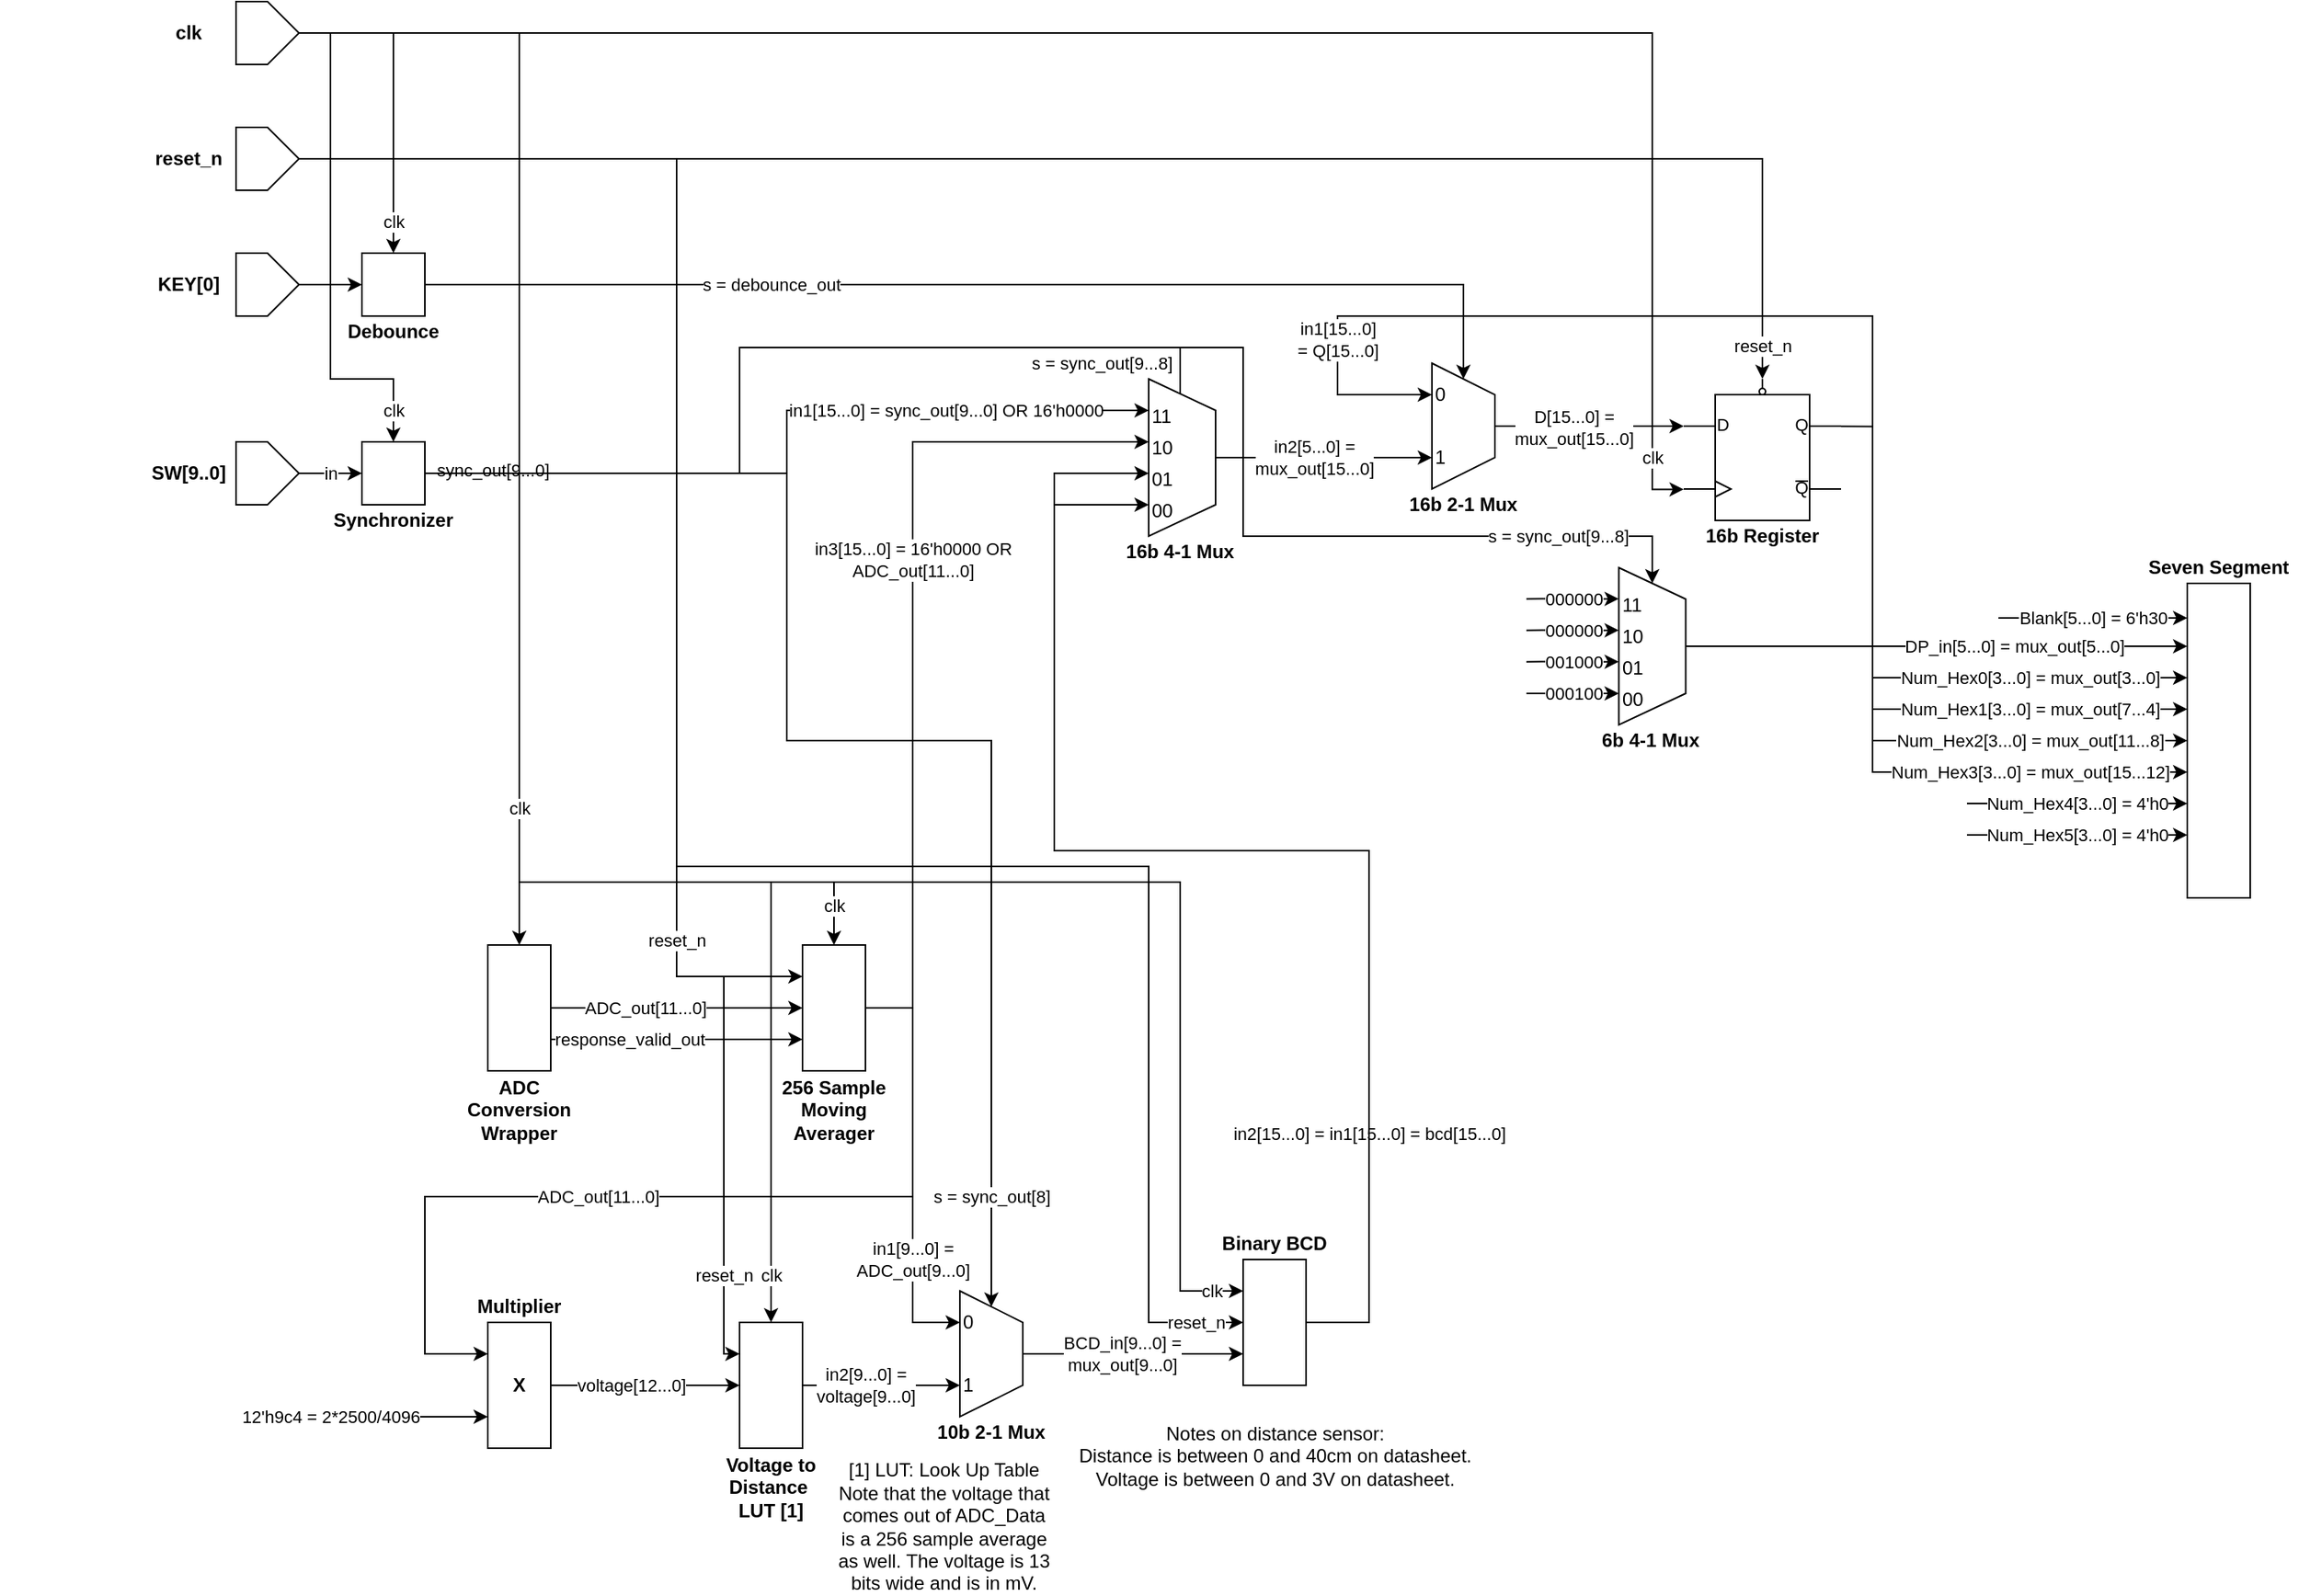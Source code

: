 <mxfile compressed="false" version="13.8.7" type="github">
  <diagram id="uD6p33Z857GaYZzYAN43" name="Page-1">
    <mxGraphModel dx="1753" dy="1915" grid="1" gridSize="10" guides="1" tooltips="1" connect="1" arrows="1" fold="1" page="0" pageScale="1" pageWidth="850" pageHeight="1100" math="0" shadow="0">
      <root>
        <mxCell id="0" />
        <mxCell id="1" parent="0" />
        <mxCell id="gU50jgJ4w8s5qQlBn3Q9-7" value="" style="group" parent="1" vertex="1" connectable="0">
          <mxGeometry x="170" y="320" width="110" height="40" as="geometry" />
        </mxCell>
        <mxCell id="gU50jgJ4w8s5qQlBn3Q9-5" value="" style="shape=offPageConnector;whiteSpace=wrap;html=1;rotation=-90;size=0.5;" parent="gU50jgJ4w8s5qQlBn3Q9-7" vertex="1">
          <mxGeometry x="150" width="40" height="40" as="geometry" />
        </mxCell>
        <mxCell id="gU50jgJ4w8s5qQlBn3Q9-10" value="" style="group" parent="1" vertex="1" connectable="0">
          <mxGeometry x="400" y="180" width="40" height="60" as="geometry" />
        </mxCell>
        <mxCell id="gU50jgJ4w8s5qQlBn3Q9-8" value="" style="rounded=0;whiteSpace=wrap;html=1;" parent="gU50jgJ4w8s5qQlBn3Q9-10" vertex="1">
          <mxGeometry y="20" width="40" height="40" as="geometry" />
        </mxCell>
        <mxCell id="gU50jgJ4w8s5qQlBn3Q9-11" value="" style="group" parent="1" vertex="1" connectable="0">
          <mxGeometry x="400" y="300" width="40" height="60" as="geometry" />
        </mxCell>
        <mxCell id="gU50jgJ4w8s5qQlBn3Q9-12" value="" style="rounded=0;whiteSpace=wrap;html=1;" parent="gU50jgJ4w8s5qQlBn3Q9-11" vertex="1">
          <mxGeometry y="20" width="40" height="40" as="geometry" />
        </mxCell>
        <mxCell id="gU50jgJ4w8s5qQlBn3Q9-17" value="" style="group" parent="1" vertex="1" connectable="0">
          <mxGeometry x="170" y="200" width="110" height="40" as="geometry" />
        </mxCell>
        <mxCell id="gU50jgJ4w8s5qQlBn3Q9-18" value="" style="shape=offPageConnector;whiteSpace=wrap;html=1;rotation=-90;size=0.5;" parent="gU50jgJ4w8s5qQlBn3Q9-17" vertex="1">
          <mxGeometry x="150" width="40" height="40" as="geometry" />
        </mxCell>
        <mxCell id="gU50jgJ4w8s5qQlBn3Q9-26" value="" style="group" parent="gU50jgJ4w8s5qQlBn3Q9-17" vertex="1" connectable="0">
          <mxGeometry y="-80" width="110" height="40" as="geometry" />
        </mxCell>
        <mxCell id="gU50jgJ4w8s5qQlBn3Q9-27" value="" style="shape=offPageConnector;whiteSpace=wrap;html=1;rotation=-90;size=0.5;" parent="gU50jgJ4w8s5qQlBn3Q9-26" vertex="1">
          <mxGeometry x="150" width="40" height="40" as="geometry" />
        </mxCell>
        <mxCell id="gU50jgJ4w8s5qQlBn3Q9-35" value="" style="group" parent="1" vertex="1" connectable="0">
          <mxGeometry x="170" y="40" width="110" height="40" as="geometry" />
        </mxCell>
        <mxCell id="gU50jgJ4w8s5qQlBn3Q9-36" value="" style="shape=offPageConnector;whiteSpace=wrap;html=1;rotation=-90;size=0.5;" parent="gU50jgJ4w8s5qQlBn3Q9-35" vertex="1">
          <mxGeometry x="150" width="40" height="40" as="geometry" />
        </mxCell>
        <mxCell id="gU50jgJ4w8s5qQlBn3Q9-44" style="edgeStyle=orthogonalEdgeStyle;rounded=0;orthogonalLoop=1;jettySize=auto;html=1;exitX=1;exitY=0.5;exitDx=0;exitDy=0;entryX=0;entryY=0.5;entryDx=0;entryDy=0;" parent="1" source="gU50jgJ4w8s5qQlBn3Q9-24" target="gU50jgJ4w8s5qQlBn3Q9-85" edge="1">
          <mxGeometry relative="1" as="geometry">
            <mxPoint x="740" y="360" as="targetPoint" />
            <Array as="points">
              <mxPoint x="1040" y="880" />
              <mxPoint x="1040" y="580" />
              <mxPoint x="840" y="580" />
              <mxPoint x="840" y="360" />
            </Array>
          </mxGeometry>
        </mxCell>
        <mxCell id="gU50jgJ4w8s5qQlBn3Q9-60" value="in2[15...0] = in1[15...0] = bcd[15...0]" style="edgeLabel;html=1;align=center;verticalAlign=middle;resizable=0;points=[];" parent="gU50jgJ4w8s5qQlBn3Q9-44" vertex="1" connectable="0">
          <mxGeometry x="-0.633" y="1" relative="1" as="geometry">
            <mxPoint x="0.94" y="-9.53" as="offset" />
          </mxGeometry>
        </mxCell>
        <mxCell id="gU50jgJ4w8s5qQlBn3Q9-38" value="in" style="edgeStyle=orthogonalEdgeStyle;rounded=0;orthogonalLoop=1;jettySize=auto;html=1;exitX=0.5;exitY=1;exitDx=0;exitDy=0;entryX=0;entryY=0.5;entryDx=0;entryDy=0;" parent="1" source="gU50jgJ4w8s5qQlBn3Q9-5" target="gU50jgJ4w8s5qQlBn3Q9-12" edge="1">
          <mxGeometry relative="1" as="geometry" />
        </mxCell>
        <mxCell id="gU50jgJ4w8s5qQlBn3Q9-39" style="edgeStyle=orthogonalEdgeStyle;rounded=0;orthogonalLoop=1;jettySize=auto;html=1;exitX=0.5;exitY=1;exitDx=0;exitDy=0;entryX=0;entryY=0.5;entryDx=0;entryDy=0;" parent="1" source="gU50jgJ4w8s5qQlBn3Q9-18" target="gU50jgJ4w8s5qQlBn3Q9-8" edge="1">
          <mxGeometry relative="1" as="geometry" />
        </mxCell>
        <mxCell id="gU50jgJ4w8s5qQlBn3Q9-41" style="edgeStyle=orthogonalEdgeStyle;rounded=0;orthogonalLoop=1;jettySize=auto;html=1;exitX=0.5;exitY=1;exitDx=0;exitDy=0;entryX=0;entryY=0.5;entryDx=0;entryDy=0;" parent="1" source="gU50jgJ4w8s5qQlBn3Q9-27" target="gU50jgJ4w8s5qQlBn3Q9-24" edge="1">
          <mxGeometry relative="1" as="geometry">
            <mxPoint x="430" y="460" as="targetPoint" />
            <Array as="points">
              <mxPoint x="600" y="140" />
              <mxPoint x="600" y="590" />
              <mxPoint x="900" y="590" />
              <mxPoint x="900" y="880" />
            </Array>
          </mxGeometry>
        </mxCell>
        <mxCell id="gU50jgJ4w8s5qQlBn3Q9-73" value="reset_n" style="edgeLabel;html=1;align=center;verticalAlign=middle;resizable=0;points=[];" parent="gU50jgJ4w8s5qQlBn3Q9-41" vertex="1" connectable="0">
          <mxGeometry x="0.85" y="2" relative="1" as="geometry">
            <mxPoint x="28" y="40" as="offset" />
          </mxGeometry>
        </mxCell>
        <mxCell id="gU50jgJ4w8s5qQlBn3Q9-42" style="edgeStyle=orthogonalEdgeStyle;rounded=0;orthogonalLoop=1;jettySize=auto;html=1;exitX=0.5;exitY=1;exitDx=0;exitDy=0;entryX=0;entryY=0.25;entryDx=0;entryDy=0;" parent="1" source="gU50jgJ4w8s5qQlBn3Q9-36" target="gU50jgJ4w8s5qQlBn3Q9-24" edge="1">
          <mxGeometry relative="1" as="geometry">
            <Array as="points">
              <mxPoint x="500" y="60" />
              <mxPoint x="500" y="600" />
              <mxPoint x="920" y="600" />
              <mxPoint x="920" y="860" />
            </Array>
          </mxGeometry>
        </mxCell>
        <mxCell id="gU50jgJ4w8s5qQlBn3Q9-74" value="clk" style="edgeLabel;html=1;align=center;verticalAlign=middle;resizable=0;points=[];" parent="gU50jgJ4w8s5qQlBn3Q9-42" vertex="1" connectable="0">
          <mxGeometry x="0.87" y="1" relative="1" as="geometry">
            <mxPoint x="19" y="51" as="offset" />
          </mxGeometry>
        </mxCell>
        <mxCell id="gU50jgJ4w8s5qQlBn3Q9-46" style="edgeStyle=orthogonalEdgeStyle;rounded=0;orthogonalLoop=1;jettySize=auto;html=1;exitX=1;exitY=0.5;exitDx=0;exitDy=0;entryX=0;entryY=0.5;entryDx=0;entryDy=0;" parent="1" source="gU50jgJ4w8s5qQlBn3Q9-12" target="gU50jgJ4w8s5qQlBn3Q9-87" edge="1">
          <mxGeometry relative="1" as="geometry">
            <mxPoint x="740" y="340" as="targetPoint" />
          </mxGeometry>
        </mxCell>
        <mxCell id="gU50jgJ4w8s5qQlBn3Q9-51" value="&lt;div&gt;in1[15...0] = sync_out[9...0] OR 16&#39;h0000&lt;br&gt;&lt;/div&gt;" style="edgeLabel;html=1;align=center;verticalAlign=middle;resizable=0;points=[];" parent="gU50jgJ4w8s5qQlBn3Q9-46" vertex="1" connectable="0">
          <mxGeometry x="0.408" relative="1" as="geometry">
            <mxPoint x="19.05" as="offset" />
          </mxGeometry>
        </mxCell>
        <mxCell id="gU50jgJ4w8s5qQlBn3Q9-48" style="edgeStyle=orthogonalEdgeStyle;rounded=0;orthogonalLoop=1;jettySize=auto;html=1;exitX=1;exitY=0.5;exitDx=0;exitDy=0;entryX=0;entryY=0.5;entryDx=0;entryDy=0;" parent="1" source="gU50jgJ4w8s5qQlBn3Q9-12" target="gU50jgJ4w8s5qQlBn3Q9-43" edge="1">
          <mxGeometry relative="1" as="geometry">
            <Array as="points">
              <mxPoint x="640" y="340" />
              <mxPoint x="640" y="260" />
              <mxPoint x="920" y="260" />
              <mxPoint x="920" y="290" />
            </Array>
          </mxGeometry>
        </mxCell>
        <mxCell id="gU50jgJ4w8s5qQlBn3Q9-50" value="s = sync_out[9...8]" style="edgeLabel;html=1;align=center;verticalAlign=middle;resizable=0;points=[];" parent="gU50jgJ4w8s5qQlBn3Q9-48" vertex="1" connectable="0">
          <mxGeometry x="0.193" relative="1" as="geometry">
            <mxPoint x="157.5" y="10" as="offset" />
          </mxGeometry>
        </mxCell>
        <mxCell id="gU50jgJ4w8s5qQlBn3Q9-54" value="sync_out[9...0]" style="edgeLabel;html=1;align=center;verticalAlign=middle;resizable=0;points=[];" parent="gU50jgJ4w8s5qQlBn3Q9-48" vertex="1" connectable="0">
          <mxGeometry x="-0.959" y="2" relative="1" as="geometry">
            <mxPoint x="31" as="offset" />
          </mxGeometry>
        </mxCell>
        <mxCell id="gU50jgJ4w8s5qQlBn3Q9-53" value="" style="group" parent="1" vertex="1" connectable="0">
          <mxGeometry x="880" y="300" width="120" height="100" as="geometry" />
        </mxCell>
        <mxCell id="gU50jgJ4w8s5qQlBn3Q9-43" value="" style="shape=trapezoid;perimeter=trapezoidPerimeter;whiteSpace=wrap;html=1;fixedSize=1;rotation=90;" parent="gU50jgJ4w8s5qQlBn3Q9-53" vertex="1">
          <mxGeometry x="-8.75" y="8.75" width="100" height="42.5" as="geometry" />
        </mxCell>
        <mxCell id="gU50jgJ4w8s5qQlBn3Q9-49" value="&lt;b&gt;16b 4-1 Mux&lt;/b&gt;" style="text;html=1;strokeColor=none;fillColor=none;align=center;verticalAlign=middle;whiteSpace=wrap;rounded=0;" parent="gU50jgJ4w8s5qQlBn3Q9-53" vertex="1">
          <mxGeometry y="80" width="80" height="20" as="geometry" />
        </mxCell>
        <mxCell id="gU50jgJ4w8s5qQlBn3Q9-84" value="01" style="text;whiteSpace=wrap;html=1;align=left;" parent="gU50jgJ4w8s5qQlBn3Q9-53" vertex="1">
          <mxGeometry x="20" y="30" width="40" height="20" as="geometry" />
        </mxCell>
        <mxCell id="gU50jgJ4w8s5qQlBn3Q9-85" value="00" style="text;whiteSpace=wrap;html=1;align=left;" parent="gU50jgJ4w8s5qQlBn3Q9-53" vertex="1">
          <mxGeometry x="20" y="50" width="40" height="20" as="geometry" />
        </mxCell>
        <mxCell id="gU50jgJ4w8s5qQlBn3Q9-86" value="10" style="text;whiteSpace=wrap;html=1;align=left;" parent="gU50jgJ4w8s5qQlBn3Q9-53" vertex="1">
          <mxGeometry x="20" y="10" width="40" height="20" as="geometry" />
        </mxCell>
        <mxCell id="gU50jgJ4w8s5qQlBn3Q9-87" value="11" style="text;whiteSpace=wrap;html=1;align=left;" parent="gU50jgJ4w8s5qQlBn3Q9-53" vertex="1">
          <mxGeometry x="20" y="-10" width="40" height="20" as="geometry" />
        </mxCell>
        <mxCell id="gU50jgJ4w8s5qQlBn3Q9-71" value="" style="group" parent="1" vertex="1" connectable="0">
          <mxGeometry x="1360" y="330" width="270" height="280" as="geometry" />
        </mxCell>
        <mxCell id="gU50jgJ4w8s5qQlBn3Q9-58" value="" style="group" parent="gU50jgJ4w8s5qQlBn3Q9-71" vertex="1" connectable="0">
          <mxGeometry x="170" y="60" width="100" height="220" as="geometry" />
        </mxCell>
        <mxCell id="gU50jgJ4w8s5qQlBn3Q9-55" value="" style="rounded=0;whiteSpace=wrap;html=1;" parent="gU50jgJ4w8s5qQlBn3Q9-58" vertex="1">
          <mxGeometry x="30" y="20" width="40" height="200" as="geometry" />
        </mxCell>
        <mxCell id="gU50jgJ4w8s5qQlBn3Q9-57" value="&lt;b&gt;Seven Segment&lt;/b&gt;" style="text;html=1;strokeColor=none;fillColor=none;align=center;verticalAlign=middle;whiteSpace=wrap;rounded=0;" parent="gU50jgJ4w8s5qQlBn3Q9-58" vertex="1">
          <mxGeometry width="100" height="20" as="geometry" />
        </mxCell>
        <mxCell id="gU50jgJ4w8s5qQlBn3Q9-69" value="&lt;div&gt;Num_Hex4[3...0] = 4&#39;h0&lt;br&gt;&lt;/div&gt;" style="endArrow=classic;html=1;" parent="gU50jgJ4w8s5qQlBn3Q9-58" edge="1">
          <mxGeometry width="50" height="50" relative="1" as="geometry">
            <mxPoint x="-110" y="160" as="sourcePoint" />
            <mxPoint x="30" y="160" as="targetPoint" />
            <mxPoint as="offset" />
          </mxGeometry>
        </mxCell>
        <mxCell id="gU50jgJ4w8s5qQlBn3Q9-59" value="Blank[5...0] = 6&#39;h30" style="endArrow=classic;html=1;" parent="gU50jgJ4w8s5qQlBn3Q9-71" edge="1">
          <mxGeometry width="50" height="50" relative="1" as="geometry">
            <mxPoint x="80" y="102" as="sourcePoint" />
            <mxPoint x="200" y="102" as="targetPoint" />
          </mxGeometry>
        </mxCell>
        <mxCell id="gU50jgJ4w8s5qQlBn3Q9-61" value="DP_in[5...0] = mux_out[5...0]" style="endArrow=classic;html=1;exitX=0.5;exitY=0;exitDx=0;exitDy=0;" parent="gU50jgJ4w8s5qQlBn3Q9-71" edge="1" source="n296q5T5DC8cIZGj2IhT-109">
          <mxGeometry x="0.31" width="50" height="50" relative="1" as="geometry">
            <mxPoint x="-110" y="120" as="sourcePoint" />
            <mxPoint x="200" y="120" as="targetPoint" />
            <mxPoint as="offset" />
          </mxGeometry>
        </mxCell>
        <mxCell id="gU50jgJ4w8s5qQlBn3Q9-63" style="edgeStyle=orthogonalEdgeStyle;rounded=0;orthogonalLoop=1;jettySize=auto;html=1;entryX=0;entryY=0.3;entryDx=0;entryDy=0;entryPerimeter=0;" parent="gU50jgJ4w8s5qQlBn3Q9-71" target="gU50jgJ4w8s5qQlBn3Q9-55" edge="1">
          <mxGeometry relative="1" as="geometry">
            <mxPoint x="140" y="140" as="targetPoint" />
            <mxPoint y="-20" as="sourcePoint" />
            <Array as="points">
              <mxPoint />
              <mxPoint y="140" />
            </Array>
          </mxGeometry>
        </mxCell>
        <mxCell id="gU50jgJ4w8s5qQlBn3Q9-64" value="&lt;div&gt;Num_Hex0[3...0] = mux_out[3...0]&lt;/div&gt;" style="edgeLabel;html=1;align=center;verticalAlign=middle;resizable=0;points=[];" parent="gU50jgJ4w8s5qQlBn3Q9-63" vertex="1" connectable="0">
          <mxGeometry x="0.287" y="4" relative="1" as="geometry">
            <mxPoint x="28" y="4" as="offset" />
          </mxGeometry>
        </mxCell>
        <mxCell id="gU50jgJ4w8s5qQlBn3Q9-65" value="&lt;div&gt;Num_Hex1[3...0] = mux_out[7...4]&lt;/div&gt;" style="edgeStyle=orthogonalEdgeStyle;rounded=0;orthogonalLoop=1;jettySize=auto;html=1;entryX=0;entryY=0.4;entryDx=0;entryDy=0;entryPerimeter=0;" parent="gU50jgJ4w8s5qQlBn3Q9-71" target="gU50jgJ4w8s5qQlBn3Q9-55" edge="1">
          <mxGeometry x="0.474" relative="1" as="geometry">
            <mxPoint y="-20" as="sourcePoint" />
            <Array as="points">
              <mxPoint />
              <mxPoint y="160" />
            </Array>
            <mxPoint as="offset" />
          </mxGeometry>
        </mxCell>
        <mxCell id="gU50jgJ4w8s5qQlBn3Q9-66" value="&lt;div&gt;Num_Hex2[3...0] = mux_out[11...8]&lt;/div&gt;" style="edgeStyle=orthogonalEdgeStyle;rounded=0;orthogonalLoop=1;jettySize=auto;html=1;entryX=0;entryY=0.5;entryDx=0;entryDy=0;" parent="gU50jgJ4w8s5qQlBn3Q9-71" target="gU50jgJ4w8s5qQlBn3Q9-55" edge="1">
          <mxGeometry x="0.5" relative="1" as="geometry">
            <mxPoint y="-20" as="sourcePoint" />
            <Array as="points">
              <mxPoint />
              <mxPoint y="180" />
            </Array>
            <mxPoint as="offset" />
          </mxGeometry>
        </mxCell>
        <mxCell id="gU50jgJ4w8s5qQlBn3Q9-67" value="&lt;div&gt;Num_Hex3[3...0] = mux_out[15...12]&lt;/div&gt;" style="edgeStyle=orthogonalEdgeStyle;rounded=0;orthogonalLoop=1;jettySize=auto;html=1;entryX=0;entryY=0.6;entryDx=0;entryDy=0;entryPerimeter=0;" parent="gU50jgJ4w8s5qQlBn3Q9-71" target="gU50jgJ4w8s5qQlBn3Q9-55" edge="1">
          <mxGeometry x="0.524" relative="1" as="geometry">
            <mxPoint y="-20" as="sourcePoint" />
            <mxPoint x="160" y="200" as="targetPoint" />
            <Array as="points">
              <mxPoint />
              <mxPoint y="200" />
            </Array>
            <mxPoint as="offset" />
          </mxGeometry>
        </mxCell>
        <mxCell id="gU50jgJ4w8s5qQlBn3Q9-70" value="&lt;div&gt;Num_Hex5[3...0] = 4&#39;h0&lt;br&gt;&lt;/div&gt;" style="endArrow=classic;html=1;" parent="gU50jgJ4w8s5qQlBn3Q9-71" edge="1">
          <mxGeometry width="50" height="50" relative="1" as="geometry">
            <mxPoint x="60" y="240" as="sourcePoint" />
            <mxPoint x="200" y="240" as="targetPoint" />
            <mxPoint as="offset" />
          </mxGeometry>
        </mxCell>
        <mxCell id="gU50jgJ4w8s5qQlBn3Q9-6" value="&lt;b&gt;SW[9..0]&lt;/b&gt;" style="text;html=1;strokeColor=none;fillColor=none;align=center;verticalAlign=middle;whiteSpace=wrap;rounded=0;" parent="1" vertex="1">
          <mxGeometry x="260" y="330" width="60" height="20" as="geometry" />
        </mxCell>
        <mxCell id="gU50jgJ4w8s5qQlBn3Q9-19" value="&lt;b&gt;KEY[0]&lt;/b&gt;" style="text;html=1;strokeColor=none;fillColor=none;align=center;verticalAlign=middle;whiteSpace=wrap;rounded=0;" parent="1" vertex="1">
          <mxGeometry x="260" y="210" width="60" height="20" as="geometry" />
        </mxCell>
        <mxCell id="gU50jgJ4w8s5qQlBn3Q9-28" value="&lt;b&gt;reset_n&lt;/b&gt;" style="text;html=1;strokeColor=none;fillColor=none;align=center;verticalAlign=middle;whiteSpace=wrap;rounded=0;" parent="1" vertex="1">
          <mxGeometry x="260" y="130" width="60" height="20" as="geometry" />
        </mxCell>
        <mxCell id="gU50jgJ4w8s5qQlBn3Q9-37" value="&lt;b&gt;clk&lt;/b&gt;" style="text;html=1;strokeColor=none;fillColor=none;align=center;verticalAlign=middle;whiteSpace=wrap;rounded=0;" parent="1" vertex="1">
          <mxGeometry x="260" y="50" width="60" height="20" as="geometry" />
        </mxCell>
        <mxCell id="gU50jgJ4w8s5qQlBn3Q9-94" style="edgeStyle=orthogonalEdgeStyle;rounded=0;orthogonalLoop=1;jettySize=auto;html=1;exitX=1;exitY=0.335;exitDx=0;exitDy=0;exitPerimeter=0;entryX=0.25;entryY=1;entryDx=0;entryDy=0;" parent="1" source="gU50jgJ4w8s5qQlBn3Q9-78" target="gU50jgJ4w8s5qQlBn3Q9-80" edge="1">
          <mxGeometry relative="1" as="geometry">
            <Array as="points">
              <mxPoint x="1360" y="310" />
              <mxPoint x="1360" y="240" />
              <mxPoint x="1020" y="240" />
              <mxPoint x="1020" y="290" />
            </Array>
          </mxGeometry>
        </mxCell>
        <mxCell id="gU50jgJ4w8s5qQlBn3Q9-97" value="&lt;div&gt;in1[15...0] &lt;br&gt;&lt;/div&gt;&lt;div&gt;= Q[15...0]&lt;/div&gt;" style="edgeLabel;html=1;align=center;verticalAlign=middle;resizable=0;points=[];" parent="gU50jgJ4w8s5qQlBn3Q9-94" vertex="1" connectable="0">
          <mxGeometry x="0.712" y="-1" relative="1" as="geometry">
            <mxPoint x="1" y="-17.85" as="offset" />
          </mxGeometry>
        </mxCell>
        <mxCell id="gU50jgJ4w8s5qQlBn3Q9-78" value="" style="verticalLabelPosition=bottom;shadow=0;dashed=0;align=center;html=1;verticalAlign=top;shape=mxgraph.electrical.logic_gates.d_type_flip-flop_with_clear;" parent="1" vertex="1">
          <mxGeometry x="1240" y="280" width="100" height="90" as="geometry" />
        </mxCell>
        <mxCell id="gU50jgJ4w8s5qQlBn3Q9-79" value="" style="group" parent="1" vertex="1" connectable="0">
          <mxGeometry x="1060" y="270" width="80" height="100" as="geometry" />
        </mxCell>
        <mxCell id="gU50jgJ4w8s5qQlBn3Q9-80" value="" style="shape=trapezoid;perimeter=trapezoidPerimeter;whiteSpace=wrap;html=1;fixedSize=1;rotation=90;" parent="gU50jgJ4w8s5qQlBn3Q9-79" vertex="1">
          <mxGeometry y="20" width="80" height="40" as="geometry" />
        </mxCell>
        <mxCell id="gU50jgJ4w8s5qQlBn3Q9-81" value="&lt;b&gt;16b 2-1 Mux&lt;/b&gt;" style="text;html=1;strokeColor=none;fillColor=none;align=center;verticalAlign=middle;whiteSpace=wrap;rounded=0;" parent="gU50jgJ4w8s5qQlBn3Q9-79" vertex="1">
          <mxGeometry y="80" width="80" height="20" as="geometry" />
        </mxCell>
        <mxCell id="gU50jgJ4w8s5qQlBn3Q9-105" value="0" style="text;html=1;strokeColor=none;fillColor=none;align=left;verticalAlign=middle;whiteSpace=wrap;rounded=0;" parent="gU50jgJ4w8s5qQlBn3Q9-79" vertex="1">
          <mxGeometry x="20" y="10" width="40" height="20" as="geometry" />
        </mxCell>
        <mxCell id="gU50jgJ4w8s5qQlBn3Q9-106" value="1" style="text;html=1;strokeColor=none;fillColor=none;align=left;verticalAlign=middle;whiteSpace=wrap;rounded=0;" parent="gU50jgJ4w8s5qQlBn3Q9-79" vertex="1">
          <mxGeometry x="20" y="50" width="40" height="20" as="geometry" />
        </mxCell>
        <mxCell id="gU50jgJ4w8s5qQlBn3Q9-91" style="edgeStyle=orthogonalEdgeStyle;rounded=0;orthogonalLoop=1;jettySize=auto;html=1;exitX=0.5;exitY=0;exitDx=0;exitDy=0;entryX=0.75;entryY=1;entryDx=0;entryDy=0;" parent="1" source="gU50jgJ4w8s5qQlBn3Q9-43" target="gU50jgJ4w8s5qQlBn3Q9-80" edge="1">
          <mxGeometry relative="1" as="geometry" />
        </mxCell>
        <mxCell id="gU50jgJ4w8s5qQlBn3Q9-96" value="&lt;div&gt;in2[5...0] =&lt;/div&gt;&lt;div&gt;mux_out[15...0]&lt;/div&gt;" style="edgeLabel;html=1;align=center;verticalAlign=middle;resizable=0;points=[];" parent="gU50jgJ4w8s5qQlBn3Q9-91" vertex="1" connectable="0">
          <mxGeometry x="-0.279" y="-2" relative="1" as="geometry">
            <mxPoint x="12.5" y="-2" as="offset" />
          </mxGeometry>
        </mxCell>
        <mxCell id="gU50jgJ4w8s5qQlBn3Q9-92" style="edgeStyle=orthogonalEdgeStyle;rounded=0;orthogonalLoop=1;jettySize=auto;html=1;exitX=0.5;exitY=0;exitDx=0;exitDy=0;" parent="1" source="gU50jgJ4w8s5qQlBn3Q9-80" edge="1">
          <mxGeometry relative="1" as="geometry">
            <mxPoint x="1240" y="310" as="targetPoint" />
          </mxGeometry>
        </mxCell>
        <mxCell id="gU50jgJ4w8s5qQlBn3Q9-99" value="&lt;div&gt;D[15...0] = &lt;br&gt;&lt;/div&gt;&lt;div&gt;mux_out[15...0]&lt;/div&gt;" style="edgeLabel;html=1;align=center;verticalAlign=middle;resizable=0;points=[];" parent="gU50jgJ4w8s5qQlBn3Q9-92" vertex="1" connectable="0">
          <mxGeometry x="0.256" relative="1" as="geometry">
            <mxPoint x="-25.0" as="offset" />
          </mxGeometry>
        </mxCell>
        <mxCell id="gU50jgJ4w8s5qQlBn3Q9-100" style="edgeStyle=orthogonalEdgeStyle;rounded=0;orthogonalLoop=1;jettySize=auto;html=1;exitX=1;exitY=0.5;exitDx=0;exitDy=0;entryX=0;entryY=0.5;entryDx=0;entryDy=0;" parent="1" source="gU50jgJ4w8s5qQlBn3Q9-8" target="gU50jgJ4w8s5qQlBn3Q9-80" edge="1">
          <mxGeometry relative="1" as="geometry">
            <mxPoint x="1150" y="340" as="targetPoint" />
            <Array as="points">
              <mxPoint x="1100" y="220" />
            </Array>
          </mxGeometry>
        </mxCell>
        <mxCell id="gU50jgJ4w8s5qQlBn3Q9-113" value="s = debounce_out" style="edgeLabel;html=1;align=center;verticalAlign=middle;resizable=0;points=[];" parent="gU50jgJ4w8s5qQlBn3Q9-100" vertex="1" connectable="0">
          <mxGeometry x="-0.863" relative="1" as="geometry">
            <mxPoint x="170.59" as="offset" />
          </mxGeometry>
        </mxCell>
        <mxCell id="gU50jgJ4w8s5qQlBn3Q9-101" style="edgeStyle=orthogonalEdgeStyle;rounded=0;orthogonalLoop=1;jettySize=auto;html=1;exitX=0.5;exitY=1;exitDx=0;exitDy=0;entryX=0;entryY=0.78;entryDx=0;entryDy=0;entryPerimeter=0;" parent="1" source="gU50jgJ4w8s5qQlBn3Q9-36" target="gU50jgJ4w8s5qQlBn3Q9-78" edge="1">
          <mxGeometry relative="1" as="geometry">
            <Array as="points">
              <mxPoint x="1220" y="60" />
              <mxPoint x="1220" y="350" />
            </Array>
          </mxGeometry>
        </mxCell>
        <mxCell id="gU50jgJ4w8s5qQlBn3Q9-104" value="clk" style="edgeLabel;html=1;align=center;verticalAlign=middle;resizable=0;points=[];" parent="gU50jgJ4w8s5qQlBn3Q9-101" vertex="1" connectable="0">
          <mxGeometry x="0.854" y="3" relative="1" as="geometry">
            <mxPoint x="-3" y="45" as="offset" />
          </mxGeometry>
        </mxCell>
        <mxCell id="gU50jgJ4w8s5qQlBn3Q9-102" style="edgeStyle=orthogonalEdgeStyle;rounded=0;orthogonalLoop=1;jettySize=auto;html=1;exitX=0.5;exitY=1;exitDx=0;exitDy=0;entryX=0.5;entryY=0;entryDx=0;entryDy=0;entryPerimeter=0;" parent="1" source="gU50jgJ4w8s5qQlBn3Q9-27" target="gU50jgJ4w8s5qQlBn3Q9-78" edge="1">
          <mxGeometry relative="1" as="geometry" />
        </mxCell>
        <mxCell id="gU50jgJ4w8s5qQlBn3Q9-103" value="reset_n" style="edgeLabel;html=1;align=center;verticalAlign=middle;resizable=0;points=[];" parent="gU50jgJ4w8s5qQlBn3Q9-102" vertex="1" connectable="0">
          <mxGeometry x="0.961" y="5" relative="1" as="geometry">
            <mxPoint x="-5" as="offset" />
          </mxGeometry>
        </mxCell>
        <mxCell id="gU50jgJ4w8s5qQlBn3Q9-107" value="&lt;b&gt;16b Register&lt;br&gt;&lt;/b&gt;" style="text;html=1;strokeColor=none;fillColor=none;align=center;verticalAlign=middle;whiteSpace=wrap;rounded=0;" parent="1" vertex="1">
          <mxGeometry x="1250" y="370" width="80" height="20" as="geometry" />
        </mxCell>
        <mxCell id="gU50jgJ4w8s5qQlBn3Q9-13" value="&lt;b&gt;Synchronizer&lt;/b&gt;" style="text;html=1;strokeColor=none;fillColor=none;align=center;verticalAlign=middle;whiteSpace=wrap;rounded=0;" parent="1" vertex="1">
          <mxGeometry x="400" y="360" width="40" height="20" as="geometry" />
        </mxCell>
        <mxCell id="gU50jgJ4w8s5qQlBn3Q9-9" value="&lt;b&gt;Debounce&lt;/b&gt;" style="text;html=1;strokeColor=none;fillColor=none;align=center;verticalAlign=middle;whiteSpace=wrap;rounded=0;" parent="1" vertex="1">
          <mxGeometry x="400" y="240" width="40" height="20" as="geometry" />
        </mxCell>
        <mxCell id="gU50jgJ4w8s5qQlBn3Q9-109" style="edgeStyle=orthogonalEdgeStyle;rounded=0;orthogonalLoop=1;jettySize=auto;html=1;exitX=0.5;exitY=1;exitDx=0;exitDy=0;entryX=0.5;entryY=0;entryDx=0;entryDy=0;" parent="1" source="gU50jgJ4w8s5qQlBn3Q9-36" target="gU50jgJ4w8s5qQlBn3Q9-8" edge="1">
          <mxGeometry relative="1" as="geometry" />
        </mxCell>
        <mxCell id="gU50jgJ4w8s5qQlBn3Q9-112" value="clk" style="edgeLabel;html=1;align=center;verticalAlign=middle;resizable=0;points=[];" parent="gU50jgJ4w8s5qQlBn3Q9-109" vertex="1" connectable="0">
          <mxGeometry x="0.741" relative="1" as="geometry">
            <mxPoint x="-0.01" y="6.24" as="offset" />
          </mxGeometry>
        </mxCell>
        <mxCell id="gU50jgJ4w8s5qQlBn3Q9-110" style="edgeStyle=orthogonalEdgeStyle;rounded=0;orthogonalLoop=1;jettySize=auto;html=1;exitX=0.5;exitY=1;exitDx=0;exitDy=0;entryX=0.5;entryY=0;entryDx=0;entryDy=0;" parent="1" source="gU50jgJ4w8s5qQlBn3Q9-36" target="gU50jgJ4w8s5qQlBn3Q9-12" edge="1">
          <mxGeometry relative="1" as="geometry">
            <Array as="points">
              <mxPoint x="380" y="60" />
              <mxPoint x="380" y="280" />
              <mxPoint x="420" y="280" />
            </Array>
          </mxGeometry>
        </mxCell>
        <mxCell id="gU50jgJ4w8s5qQlBn3Q9-111" value="clk" style="edgeLabel;html=1;align=center;verticalAlign=middle;resizable=0;points=[];" parent="gU50jgJ4w8s5qQlBn3Q9-110" vertex="1" connectable="0">
          <mxGeometry x="0.816" y="-1" relative="1" as="geometry">
            <mxPoint x="0.97" y="9.69" as="offset" />
          </mxGeometry>
        </mxCell>
        <mxCell id="n296q5T5DC8cIZGj2IhT-1" value="Notes on distance sensor:&lt;br&gt;Distance is between 0 and 40cm on datasheet.&lt;br&gt;&lt;div&gt;Voltage is between 0 and 3V on datasheet.&lt;/div&gt;" style="text;html=1;align=center;verticalAlign=middle;resizable=0;points=[];autosize=1;" vertex="1" parent="1">
          <mxGeometry x="850" y="940" width="260" height="50" as="geometry" />
        </mxCell>
        <mxCell id="n296q5T5DC8cIZGj2IhT-5" value="" style="group" vertex="1" connectable="0" parent="1">
          <mxGeometry x="940" y="820" width="80" height="100" as="geometry" />
        </mxCell>
        <mxCell id="gU50jgJ4w8s5qQlBn3Q9-24" value="" style="rounded=0;whiteSpace=wrap;html=1;" parent="n296q5T5DC8cIZGj2IhT-5" vertex="1">
          <mxGeometry x="20" y="20" width="40" height="80" as="geometry" />
        </mxCell>
        <mxCell id="gU50jgJ4w8s5qQlBn3Q9-25" value="&lt;b&gt;Binary BCD&lt;/b&gt;" style="text;html=1;strokeColor=none;fillColor=none;align=center;verticalAlign=middle;whiteSpace=wrap;rounded=0;" parent="n296q5T5DC8cIZGj2IhT-5" vertex="1">
          <mxGeometry width="80" height="20" as="geometry" />
        </mxCell>
        <mxCell id="n296q5T5DC8cIZGj2IhT-10" value="" style="group" vertex="1" connectable="0" parent="1">
          <mxGeometry x="460" y="840" width="80" height="120" as="geometry" />
        </mxCell>
        <mxCell id="n296q5T5DC8cIZGj2IhT-11" value="&lt;b&gt;X&lt;/b&gt;" style="rounded=0;whiteSpace=wrap;html=1;" vertex="1" parent="n296q5T5DC8cIZGj2IhT-10">
          <mxGeometry x="20" y="40" width="40" height="80" as="geometry" />
        </mxCell>
        <mxCell id="n296q5T5DC8cIZGj2IhT-12" value="Multiplier" style="text;html=1;strokeColor=none;fillColor=none;align=center;verticalAlign=middle;whiteSpace=wrap;rounded=0;fontStyle=1" vertex="1" parent="n296q5T5DC8cIZGj2IhT-10">
          <mxGeometry y="20" width="80" height="20" as="geometry" />
        </mxCell>
        <mxCell id="n296q5T5DC8cIZGj2IhT-16" value="&lt;div&gt;[1] LUT: Look Up Table&lt;/div&gt;&lt;div&gt;Note that the voltage that comes out of ADC_Data is a 256 sample average as well. The voltage is 13 bits wide and is in mV. &lt;br&gt;&lt;/div&gt;" style="text;html=1;strokeColor=none;fillColor=none;align=center;verticalAlign=middle;whiteSpace=wrap;rounded=0;" vertex="1" parent="1">
          <mxGeometry x="700" y="1000" width="140" height="20" as="geometry" />
        </mxCell>
        <mxCell id="n296q5T5DC8cIZGj2IhT-19" style="edgeStyle=orthogonalEdgeStyle;rounded=0;orthogonalLoop=1;jettySize=auto;html=1;exitX=0.5;exitY=1;exitDx=0;exitDy=0;entryX=0.5;entryY=0;entryDx=0;entryDy=0;" edge="1" parent="1" source="gU50jgJ4w8s5qQlBn3Q9-36" target="n296q5T5DC8cIZGj2IhT-2">
          <mxGeometry relative="1" as="geometry">
            <mxPoint x="440" y="490" as="sourcePoint" />
            <mxPoint x="500" y="630" as="targetPoint" />
          </mxGeometry>
        </mxCell>
        <mxCell id="n296q5T5DC8cIZGj2IhT-20" value="clk" style="edgeLabel;html=1;align=center;verticalAlign=middle;resizable=0;points=[];" vertex="1" connectable="0" parent="n296q5T5DC8cIZGj2IhT-19">
          <mxGeometry x="0.741" relative="1" as="geometry">
            <mxPoint x="-0.01" y="6.24" as="offset" />
          </mxGeometry>
        </mxCell>
        <mxCell id="n296q5T5DC8cIZGj2IhT-21" style="edgeStyle=orthogonalEdgeStyle;rounded=0;orthogonalLoop=1;jettySize=auto;html=1;entryX=0.5;entryY=0;entryDx=0;entryDy=0;" edge="1" parent="1" target="n296q5T5DC8cIZGj2IhT-8">
          <mxGeometry relative="1" as="geometry">
            <mxPoint x="500" y="600" as="sourcePoint" />
            <mxPoint x="670" y="700" as="targetPoint" />
            <Array as="points">
              <mxPoint x="700" y="600" />
            </Array>
          </mxGeometry>
        </mxCell>
        <mxCell id="n296q5T5DC8cIZGj2IhT-22" value="clk" style="edgeLabel;html=1;align=center;verticalAlign=middle;resizable=0;points=[];" vertex="1" connectable="0" parent="n296q5T5DC8cIZGj2IhT-21">
          <mxGeometry x="0.741" relative="1" as="geometry">
            <mxPoint x="-0.01" y="6.24" as="offset" />
          </mxGeometry>
        </mxCell>
        <mxCell id="n296q5T5DC8cIZGj2IhT-23" value="" style="group" vertex="1" connectable="0" parent="1">
          <mxGeometry x="660" y="600" width="80" height="170" as="geometry" />
        </mxCell>
        <mxCell id="n296q5T5DC8cIZGj2IhT-7" value="" style="group" vertex="1" connectable="0" parent="n296q5T5DC8cIZGj2IhT-23">
          <mxGeometry width="80" height="120" as="geometry" />
        </mxCell>
        <mxCell id="n296q5T5DC8cIZGj2IhT-8" value="" style="rounded=0;whiteSpace=wrap;html=1;" vertex="1" parent="n296q5T5DC8cIZGj2IhT-7">
          <mxGeometry x="20" y="40" width="40" height="80" as="geometry" />
        </mxCell>
        <mxCell id="n296q5T5DC8cIZGj2IhT-9" value="256 Sample Moving Averager" style="text;html=1;strokeColor=none;fillColor=none;align=center;verticalAlign=middle;whiteSpace=wrap;rounded=0;fontStyle=1" vertex="1" parent="n296q5T5DC8cIZGj2IhT-23">
          <mxGeometry y="120" width="80" height="50" as="geometry" />
        </mxCell>
        <mxCell id="n296q5T5DC8cIZGj2IhT-24" style="edgeStyle=orthogonalEdgeStyle;rounded=0;orthogonalLoop=1;jettySize=auto;html=1;entryX=0;entryY=0.25;entryDx=0;entryDy=0;exitX=0.5;exitY=1;exitDx=0;exitDy=0;" edge="1" parent="1" source="gU50jgJ4w8s5qQlBn3Q9-27" target="n296q5T5DC8cIZGj2IhT-8">
          <mxGeometry relative="1" as="geometry">
            <mxPoint x="640" y="580" as="sourcePoint" />
            <mxPoint x="840" y="620" as="targetPoint" />
            <Array as="points">
              <mxPoint x="600" y="140" />
              <mxPoint x="600" y="660" />
            </Array>
          </mxGeometry>
        </mxCell>
        <mxCell id="n296q5T5DC8cIZGj2IhT-25" value="reset_n" style="edgeLabel;html=1;align=center;verticalAlign=middle;resizable=0;points=[];" vertex="1" connectable="0" parent="n296q5T5DC8cIZGj2IhT-24">
          <mxGeometry x="0.741" relative="1" as="geometry">
            <mxPoint x="-0.01" y="6.24" as="offset" />
          </mxGeometry>
        </mxCell>
        <mxCell id="n296q5T5DC8cIZGj2IhT-26" style="edgeStyle=orthogonalEdgeStyle;rounded=0;orthogonalLoop=1;jettySize=auto;html=1;entryX=0;entryY=0.5;entryDx=0;entryDy=0;exitX=1;exitY=0.5;exitDx=0;exitDy=0;" edge="1" parent="1" source="n296q5T5DC8cIZGj2IhT-2" target="n296q5T5DC8cIZGj2IhT-8">
          <mxGeometry relative="1" as="geometry">
            <mxPoint x="770" y="680" as="sourcePoint" />
            <mxPoint x="970" y="720" as="targetPoint" />
            <Array as="points">
              <mxPoint x="580" y="680" />
              <mxPoint x="580" y="680" />
            </Array>
          </mxGeometry>
        </mxCell>
        <mxCell id="n296q5T5DC8cIZGj2IhT-28" value="ADC_out[11...0]" style="edgeLabel;html=1;align=center;verticalAlign=middle;resizable=0;points=[];" vertex="1" connectable="0" parent="n296q5T5DC8cIZGj2IhT-26">
          <mxGeometry x="-0.561" y="-2" relative="1" as="geometry">
            <mxPoint x="25" y="-2" as="offset" />
          </mxGeometry>
        </mxCell>
        <mxCell id="n296q5T5DC8cIZGj2IhT-29" value="response_valid_out" style="edgeStyle=orthogonalEdgeStyle;rounded=0;orthogonalLoop=1;jettySize=auto;html=1;exitX=1;exitY=0.75;exitDx=0;exitDy=0;entryX=0;entryY=0.75;entryDx=0;entryDy=0;" edge="1" parent="1" source="n296q5T5DC8cIZGj2IhT-2" target="n296q5T5DC8cIZGj2IhT-8">
          <mxGeometry x="-0.375" relative="1" as="geometry">
            <mxPoint x="520" y="700" as="sourcePoint" />
            <mxPoint x="640" y="710" as="targetPoint" />
            <Array as="points" />
            <mxPoint as="offset" />
          </mxGeometry>
        </mxCell>
        <mxCell id="n296q5T5DC8cIZGj2IhT-31" value="&lt;div&gt;in1[9...0] = &lt;br&gt;&lt;/div&gt;&lt;div&gt;ADC_out[9...0]&lt;/div&gt;" style="edgeStyle=orthogonalEdgeStyle;rounded=0;orthogonalLoop=1;jettySize=auto;html=1;entryX=0;entryY=0.5;entryDx=0;entryDy=0;exitX=1;exitY=0.5;exitDx=0;exitDy=0;" edge="1" parent="1" source="n296q5T5DC8cIZGj2IhT-8" target="n296q5T5DC8cIZGj2IhT-89">
          <mxGeometry x="0.462" relative="1" as="geometry">
            <mxPoint x="780" y="690" as="sourcePoint" />
            <mxPoint x="880" y="680" as="targetPoint" />
            <Array as="points" />
            <mxPoint as="offset" />
          </mxGeometry>
        </mxCell>
        <mxCell id="n296q5T5DC8cIZGj2IhT-33" value="ADC_out[11...0]" style="edgeStyle=orthogonalEdgeStyle;rounded=0;orthogonalLoop=1;jettySize=auto;html=1;entryX=0;entryY=0.25;entryDx=0;entryDy=0;exitX=1;exitY=0.5;exitDx=0;exitDy=0;" edge="1" parent="1" source="n296q5T5DC8cIZGj2IhT-8" target="n296q5T5DC8cIZGj2IhT-11">
          <mxGeometry x="0.167" relative="1" as="geometry">
            <mxPoint x="730" y="690" as="sourcePoint" />
            <mxPoint x="890" y="690" as="targetPoint" />
            <Array as="points">
              <mxPoint x="750" y="680" />
              <mxPoint x="750" y="800" />
              <mxPoint x="440" y="800" />
              <mxPoint x="440" y="900" />
            </Array>
            <mxPoint as="offset" />
          </mxGeometry>
        </mxCell>
        <mxCell id="n296q5T5DC8cIZGj2IhT-34" value="12&#39;h9c4 = 2*2500/4096" style="edgeStyle=orthogonalEdgeStyle;rounded=0;orthogonalLoop=1;jettySize=auto;html=1;entryX=0;entryY=0.75;entryDx=0;entryDy=0;" edge="1" parent="1" target="n296q5T5DC8cIZGj2IhT-11">
          <mxGeometry x="0.539" y="70" relative="1" as="geometry">
            <mxPoint x="350" y="940" as="sourcePoint" />
            <mxPoint x="490" y="910" as="targetPoint" />
            <Array as="points">
              <mxPoint x="370" y="940" />
              <mxPoint x="370" y="940" />
            </Array>
            <mxPoint x="-70" y="70" as="offset" />
          </mxGeometry>
        </mxCell>
        <mxCell id="n296q5T5DC8cIZGj2IhT-35" style="edgeStyle=orthogonalEdgeStyle;rounded=0;orthogonalLoop=1;jettySize=auto;html=1;entryX=0;entryY=0.25;entryDx=0;entryDy=0;exitX=0.5;exitY=1;exitDx=0;exitDy=0;" edge="1" parent="1" target="n296q5T5DC8cIZGj2IhT-14">
          <mxGeometry relative="1" as="geometry">
            <mxPoint x="600" y="660" as="sourcePoint" />
            <mxPoint x="920" y="1180" as="targetPoint" />
            <Array as="points">
              <mxPoint x="630" y="660" />
              <mxPoint x="630" y="900" />
            </Array>
          </mxGeometry>
        </mxCell>
        <mxCell id="n296q5T5DC8cIZGj2IhT-36" value="reset_n" style="edgeLabel;html=1;align=center;verticalAlign=middle;resizable=0;points=[];" vertex="1" connectable="0" parent="n296q5T5DC8cIZGj2IhT-35">
          <mxGeometry x="0.741" relative="1" as="geometry">
            <mxPoint y="-24" as="offset" />
          </mxGeometry>
        </mxCell>
        <mxCell id="n296q5T5DC8cIZGj2IhT-37" value="" style="group" vertex="1" connectable="0" parent="1">
          <mxGeometry x="620" y="840" width="80" height="170" as="geometry" />
        </mxCell>
        <mxCell id="n296q5T5DC8cIZGj2IhT-13" value="" style="group" vertex="1" connectable="0" parent="n296q5T5DC8cIZGj2IhT-37">
          <mxGeometry width="80" height="120" as="geometry" />
        </mxCell>
        <mxCell id="n296q5T5DC8cIZGj2IhT-14" value="" style="rounded=0;whiteSpace=wrap;html=1;" vertex="1" parent="n296q5T5DC8cIZGj2IhT-13">
          <mxGeometry x="20" y="40" width="40" height="80" as="geometry" />
        </mxCell>
        <mxCell id="n296q5T5DC8cIZGj2IhT-15" value="Voltage to Distance&amp;nbsp; LUT [1]" style="text;html=1;strokeColor=none;fillColor=none;align=center;verticalAlign=middle;whiteSpace=wrap;rounded=0;fontStyle=1" vertex="1" parent="n296q5T5DC8cIZGj2IhT-37">
          <mxGeometry y="120" width="80" height="50" as="geometry" />
        </mxCell>
        <mxCell id="n296q5T5DC8cIZGj2IhT-38" value="" style="group" vertex="1" connectable="0" parent="1">
          <mxGeometry x="460" y="600" width="80" height="170" as="geometry" />
        </mxCell>
        <mxCell id="n296q5T5DC8cIZGj2IhT-4" value="" style="group" vertex="1" connectable="0" parent="n296q5T5DC8cIZGj2IhT-38">
          <mxGeometry width="80" height="120" as="geometry" />
        </mxCell>
        <mxCell id="n296q5T5DC8cIZGj2IhT-2" value="" style="rounded=0;whiteSpace=wrap;html=1;" vertex="1" parent="n296q5T5DC8cIZGj2IhT-4">
          <mxGeometry x="20" y="40" width="40" height="80" as="geometry" />
        </mxCell>
        <mxCell id="n296q5T5DC8cIZGj2IhT-3" value="ADC Conversion Wrapper" style="text;html=1;strokeColor=none;fillColor=none;align=center;verticalAlign=middle;whiteSpace=wrap;rounded=0;fontStyle=1" vertex="1" parent="n296q5T5DC8cIZGj2IhT-38">
          <mxGeometry y="120" width="80" height="50" as="geometry" />
        </mxCell>
        <mxCell id="n296q5T5DC8cIZGj2IhT-39" style="edgeStyle=orthogonalEdgeStyle;rounded=0;orthogonalLoop=1;jettySize=auto;html=1;entryX=0.5;entryY=0;entryDx=0;entryDy=0;" edge="1" parent="1" target="n296q5T5DC8cIZGj2IhT-14">
          <mxGeometry relative="1" as="geometry">
            <mxPoint x="660" y="600" as="sourcePoint" />
            <mxPoint x="710" y="650" as="targetPoint" />
            <Array as="points">
              <mxPoint x="660" y="610" />
              <mxPoint x="660" y="610" />
            </Array>
          </mxGeometry>
        </mxCell>
        <mxCell id="n296q5T5DC8cIZGj2IhT-40" value="clk" style="edgeLabel;html=1;align=center;verticalAlign=middle;resizable=0;points=[];" vertex="1" connectable="0" parent="n296q5T5DC8cIZGj2IhT-39">
          <mxGeometry x="0.741" relative="1" as="geometry">
            <mxPoint x="-0.01" y="6.24" as="offset" />
          </mxGeometry>
        </mxCell>
        <mxCell id="n296q5T5DC8cIZGj2IhT-41" style="edgeStyle=orthogonalEdgeStyle;rounded=0;orthogonalLoop=1;jettySize=auto;html=1;entryX=0;entryY=0.5;entryDx=0;entryDy=0;exitX=1;exitY=0.5;exitDx=0;exitDy=0;" edge="1" parent="1" source="n296q5T5DC8cIZGj2IhT-11" target="n296q5T5DC8cIZGj2IhT-14">
          <mxGeometry relative="1" as="geometry">
            <mxPoint x="520" y="975" as="sourcePoint" />
            <mxPoint x="620" y="975" as="targetPoint" />
            <Array as="points">
              <mxPoint x="570" y="920" />
              <mxPoint x="570" y="920" />
            </Array>
          </mxGeometry>
        </mxCell>
        <mxCell id="n296q5T5DC8cIZGj2IhT-42" value="voltage[12...0]" style="edgeLabel;html=1;align=center;verticalAlign=middle;resizable=0;points=[];" vertex="1" connectable="0" parent="n296q5T5DC8cIZGj2IhT-41">
          <mxGeometry x="0.741" relative="1" as="geometry">
            <mxPoint x="-54" as="offset" />
          </mxGeometry>
        </mxCell>
        <mxCell id="n296q5T5DC8cIZGj2IhT-43" style="edgeStyle=orthogonalEdgeStyle;rounded=0;orthogonalLoop=1;jettySize=auto;html=1;exitX=1;exitY=0.5;exitDx=0;exitDy=0;entryX=0;entryY=0.5;entryDx=0;entryDy=0;" edge="1" parent="1" source="n296q5T5DC8cIZGj2IhT-14" target="n296q5T5DC8cIZGj2IhT-90">
          <mxGeometry relative="1" as="geometry">
            <mxPoint x="740" y="910" as="sourcePoint" />
            <mxPoint x="840" y="920" as="targetPoint" />
            <Array as="points" />
          </mxGeometry>
        </mxCell>
        <mxCell id="n296q5T5DC8cIZGj2IhT-44" value="in2[9...0] = &lt;br&gt;voltage[9...0]" style="edgeLabel;html=1;align=center;verticalAlign=middle;resizable=0;points=[];" vertex="1" connectable="0" parent="n296q5T5DC8cIZGj2IhT-43">
          <mxGeometry x="0.741" relative="1" as="geometry">
            <mxPoint x="-46.86" as="offset" />
          </mxGeometry>
        </mxCell>
        <mxCell id="n296q5T5DC8cIZGj2IhT-86" value="" style="group" vertex="1" connectable="0" parent="1">
          <mxGeometry x="760" y="860" width="80" height="100" as="geometry" />
        </mxCell>
        <mxCell id="n296q5T5DC8cIZGj2IhT-87" value="" style="shape=trapezoid;perimeter=trapezoidPerimeter;whiteSpace=wrap;html=1;fixedSize=1;rotation=90;" vertex="1" parent="n296q5T5DC8cIZGj2IhT-86">
          <mxGeometry y="20" width="80" height="40" as="geometry" />
        </mxCell>
        <mxCell id="n296q5T5DC8cIZGj2IhT-88" value="&lt;b&gt;10b 2-1 Mux&lt;/b&gt;" style="text;html=1;strokeColor=none;fillColor=none;align=center;verticalAlign=middle;whiteSpace=wrap;rounded=0;" vertex="1" parent="n296q5T5DC8cIZGj2IhT-86">
          <mxGeometry y="80" width="80" height="20" as="geometry" />
        </mxCell>
        <mxCell id="n296q5T5DC8cIZGj2IhT-89" value="0" style="text;html=1;strokeColor=none;fillColor=none;align=left;verticalAlign=middle;whiteSpace=wrap;rounded=0;" vertex="1" parent="n296q5T5DC8cIZGj2IhT-86">
          <mxGeometry x="20" y="10" width="40" height="20" as="geometry" />
        </mxCell>
        <mxCell id="n296q5T5DC8cIZGj2IhT-90" value="1" style="text;html=1;strokeColor=none;fillColor=none;align=left;verticalAlign=middle;whiteSpace=wrap;rounded=0;" vertex="1" parent="n296q5T5DC8cIZGj2IhT-86">
          <mxGeometry x="20" y="50" width="40" height="20" as="geometry" />
        </mxCell>
        <mxCell id="n296q5T5DC8cIZGj2IhT-91" style="edgeStyle=orthogonalEdgeStyle;rounded=0;orthogonalLoop=1;jettySize=auto;html=1;entryX=0;entryY=0.75;entryDx=0;entryDy=0;exitX=0.5;exitY=0;exitDx=0;exitDy=0;" edge="1" parent="1" source="n296q5T5DC8cIZGj2IhT-87" target="gU50jgJ4w8s5qQlBn3Q9-24">
          <mxGeometry relative="1" as="geometry">
            <mxPoint x="960" y="910" as="targetPoint" />
            <mxPoint x="890" y="910" as="sourcePoint" />
          </mxGeometry>
        </mxCell>
        <mxCell id="n296q5T5DC8cIZGj2IhT-92" value="&lt;div&gt;BCD_in[9...0] = &lt;br&gt;&lt;/div&gt;&lt;div&gt;mux_out[9...0]&lt;/div&gt;" style="edgeLabel;html=1;align=center;verticalAlign=middle;resizable=0;points=[];" vertex="1" connectable="0" parent="n296q5T5DC8cIZGj2IhT-91">
          <mxGeometry x="0.256" relative="1" as="geometry">
            <mxPoint x="-25.0" as="offset" />
          </mxGeometry>
        </mxCell>
        <mxCell id="n296q5T5DC8cIZGj2IhT-93" style="edgeStyle=orthogonalEdgeStyle;rounded=0;orthogonalLoop=1;jettySize=auto;html=1;exitX=1;exitY=0.5;exitDx=0;exitDy=0;entryX=0;entryY=0.5;entryDx=0;entryDy=0;" edge="1" parent="1" source="gU50jgJ4w8s5qQlBn3Q9-24" target="gU50jgJ4w8s5qQlBn3Q9-84">
          <mxGeometry relative="1" as="geometry">
            <mxPoint x="910" y="370" as="targetPoint" />
            <Array as="points">
              <mxPoint x="1040" y="880" />
              <mxPoint x="1040" y="580" />
              <mxPoint x="840" y="580" />
              <mxPoint x="840" y="340" />
            </Array>
            <mxPoint x="1010" y="890" as="sourcePoint" />
          </mxGeometry>
        </mxCell>
        <mxCell id="n296q5T5DC8cIZGj2IhT-95" value="&lt;div&gt;in3[15...0] = 16&#39;h0000 OR&lt;br&gt;&lt;/div&gt;ADC_out[11...0]" style="edgeStyle=orthogonalEdgeStyle;rounded=0;orthogonalLoop=1;jettySize=auto;html=1;entryX=0;entryY=0.5;entryDx=0;entryDy=0;exitX=1;exitY=0.5;exitDx=0;exitDy=0;" edge="1" parent="1" source="n296q5T5DC8cIZGj2IhT-8" target="gU50jgJ4w8s5qQlBn3Q9-86">
          <mxGeometry x="0.167" relative="1" as="geometry">
            <mxPoint x="730" y="690" as="sourcePoint" />
            <mxPoint x="490" y="910" as="targetPoint" />
            <Array as="points">
              <mxPoint x="750" y="680" />
              <mxPoint x="750" y="320" />
            </Array>
            <mxPoint as="offset" />
          </mxGeometry>
        </mxCell>
        <mxCell id="n296q5T5DC8cIZGj2IhT-96" style="edgeStyle=orthogonalEdgeStyle;rounded=0;orthogonalLoop=1;jettySize=auto;html=1;exitX=1;exitY=0.5;exitDx=0;exitDy=0;entryX=0;entryY=0.5;entryDx=0;entryDy=0;" edge="1" parent="1" source="gU50jgJ4w8s5qQlBn3Q9-12" target="n296q5T5DC8cIZGj2IhT-87">
          <mxGeometry relative="1" as="geometry">
            <Array as="points">
              <mxPoint x="670" y="340" />
              <mxPoint x="670" y="510" />
              <mxPoint x="800" y="510" />
            </Array>
            <mxPoint x="450" y="350" as="sourcePoint" />
            <mxPoint x="850" y="700" as="targetPoint" />
          </mxGeometry>
        </mxCell>
        <mxCell id="n296q5T5DC8cIZGj2IhT-97" value="s = sync_out[8]" style="edgeLabel;html=1;align=center;verticalAlign=middle;resizable=0;points=[];" vertex="1" connectable="0" parent="n296q5T5DC8cIZGj2IhT-96">
          <mxGeometry x="0.193" relative="1" as="geometry">
            <mxPoint y="289" as="offset" />
          </mxGeometry>
        </mxCell>
        <mxCell id="n296q5T5DC8cIZGj2IhT-109" value="" style="shape=trapezoid;perimeter=trapezoidPerimeter;whiteSpace=wrap;html=1;fixedSize=1;rotation=90;" vertex="1" parent="1">
          <mxGeometry x="1170" y="428.75" width="100" height="42.5" as="geometry" />
        </mxCell>
        <mxCell id="n296q5T5DC8cIZGj2IhT-110" value="&lt;b&gt;6b 4-1 Mux&lt;/b&gt;" style="text;html=1;strokeColor=none;fillColor=none;align=center;verticalAlign=middle;whiteSpace=wrap;rounded=0;" vertex="1" parent="1">
          <mxGeometry x="1178.75" y="500" width="80" height="20" as="geometry" />
        </mxCell>
        <mxCell id="n296q5T5DC8cIZGj2IhT-111" value="01" style="text;whiteSpace=wrap;html=1;align=left;" vertex="1" parent="1">
          <mxGeometry x="1198.75" y="450" width="40" height="20" as="geometry" />
        </mxCell>
        <mxCell id="n296q5T5DC8cIZGj2IhT-112" value="00" style="text;whiteSpace=wrap;html=1;align=left;" vertex="1" parent="1">
          <mxGeometry x="1198.75" y="470" width="40" height="20" as="geometry" />
        </mxCell>
        <mxCell id="n296q5T5DC8cIZGj2IhT-113" value="10" style="text;whiteSpace=wrap;html=1;align=left;" vertex="1" parent="1">
          <mxGeometry x="1198.75" y="430" width="40" height="20" as="geometry" />
        </mxCell>
        <mxCell id="n296q5T5DC8cIZGj2IhT-114" value="11" style="text;whiteSpace=wrap;html=1;align=left;" vertex="1" parent="1">
          <mxGeometry x="1198.75" y="410" width="40" height="20" as="geometry" />
        </mxCell>
        <mxCell id="n296q5T5DC8cIZGj2IhT-117" style="edgeStyle=orthogonalEdgeStyle;rounded=0;orthogonalLoop=1;jettySize=auto;html=1;exitX=1;exitY=0.5;exitDx=0;exitDy=0;entryX=0;entryY=0.5;entryDx=0;entryDy=0;" edge="1" parent="1" source="gU50jgJ4w8s5qQlBn3Q9-12" target="n296q5T5DC8cIZGj2IhT-109">
          <mxGeometry relative="1" as="geometry">
            <Array as="points">
              <mxPoint x="640" y="340" />
              <mxPoint x="640" y="260" />
              <mxPoint x="960" y="260" />
              <mxPoint x="960" y="380" />
              <mxPoint x="1220" y="380" />
            </Array>
            <mxPoint x="450" y="350" as="sourcePoint" />
            <mxPoint x="931.25" y="300" as="targetPoint" />
          </mxGeometry>
        </mxCell>
        <mxCell id="n296q5T5DC8cIZGj2IhT-118" value="s = sync_out[9...8]" style="edgeLabel;html=1;align=center;verticalAlign=middle;resizable=0;points=[];" vertex="1" connectable="0" parent="n296q5T5DC8cIZGj2IhT-117">
          <mxGeometry x="0.193" relative="1" as="geometry">
            <mxPoint x="200" y="117.5" as="offset" />
          </mxGeometry>
        </mxCell>
        <mxCell id="n296q5T5DC8cIZGj2IhT-120" value="000100" style="edgeStyle=orthogonalEdgeStyle;rounded=0;orthogonalLoop=1;jettySize=auto;html=1;entryX=0;entryY=0.5;entryDx=0;entryDy=0;" edge="1" parent="1" target="n296q5T5DC8cIZGj2IhT-112">
          <mxGeometry x="0.021" relative="1" as="geometry">
            <mxPoint x="1140" y="480" as="sourcePoint" />
            <mxPoint x="1180" y="470" as="targetPoint" />
            <Array as="points">
              <mxPoint x="1150" y="480" />
              <mxPoint x="1150" y="480" />
            </Array>
            <mxPoint as="offset" />
          </mxGeometry>
        </mxCell>
        <mxCell id="n296q5T5DC8cIZGj2IhT-122" value="001000" style="edgeStyle=orthogonalEdgeStyle;rounded=0;orthogonalLoop=1;jettySize=auto;html=1;entryX=0;entryY=0.5;entryDx=0;entryDy=0;" edge="1" parent="1">
          <mxGeometry x="0.021" relative="1" as="geometry">
            <mxPoint x="1140" y="459.83" as="sourcePoint" />
            <mxPoint x="1198.75" y="459.83" as="targetPoint" />
            <Array as="points">
              <mxPoint x="1150" y="459.83" />
              <mxPoint x="1150" y="459.83" />
            </Array>
            <mxPoint as="offset" />
          </mxGeometry>
        </mxCell>
        <mxCell id="n296q5T5DC8cIZGj2IhT-123" value="000000" style="edgeStyle=orthogonalEdgeStyle;rounded=0;orthogonalLoop=1;jettySize=auto;html=1;entryX=0;entryY=0.5;entryDx=0;entryDy=0;" edge="1" parent="1">
          <mxGeometry x="0.021" relative="1" as="geometry">
            <mxPoint x="1140" y="439.83" as="sourcePoint" />
            <mxPoint x="1198.75" y="439.83" as="targetPoint" />
            <Array as="points">
              <mxPoint x="1150" y="439.83" />
              <mxPoint x="1150" y="439.83" />
            </Array>
            <mxPoint as="offset" />
          </mxGeometry>
        </mxCell>
        <mxCell id="n296q5T5DC8cIZGj2IhT-124" value="000000" style="edgeStyle=orthogonalEdgeStyle;rounded=0;orthogonalLoop=1;jettySize=auto;html=1;entryX=0;entryY=0.5;entryDx=0;entryDy=0;" edge="1" parent="1">
          <mxGeometry x="0.021" relative="1" as="geometry">
            <mxPoint x="1140" y="419.83" as="sourcePoint" />
            <mxPoint x="1198.75" y="419.83" as="targetPoint" />
            <Array as="points">
              <mxPoint x="1150" y="419.83" />
              <mxPoint x="1150" y="419.83" />
            </Array>
            <mxPoint as="offset" />
          </mxGeometry>
        </mxCell>
      </root>
    </mxGraphModel>
  </diagram>
</mxfile>
